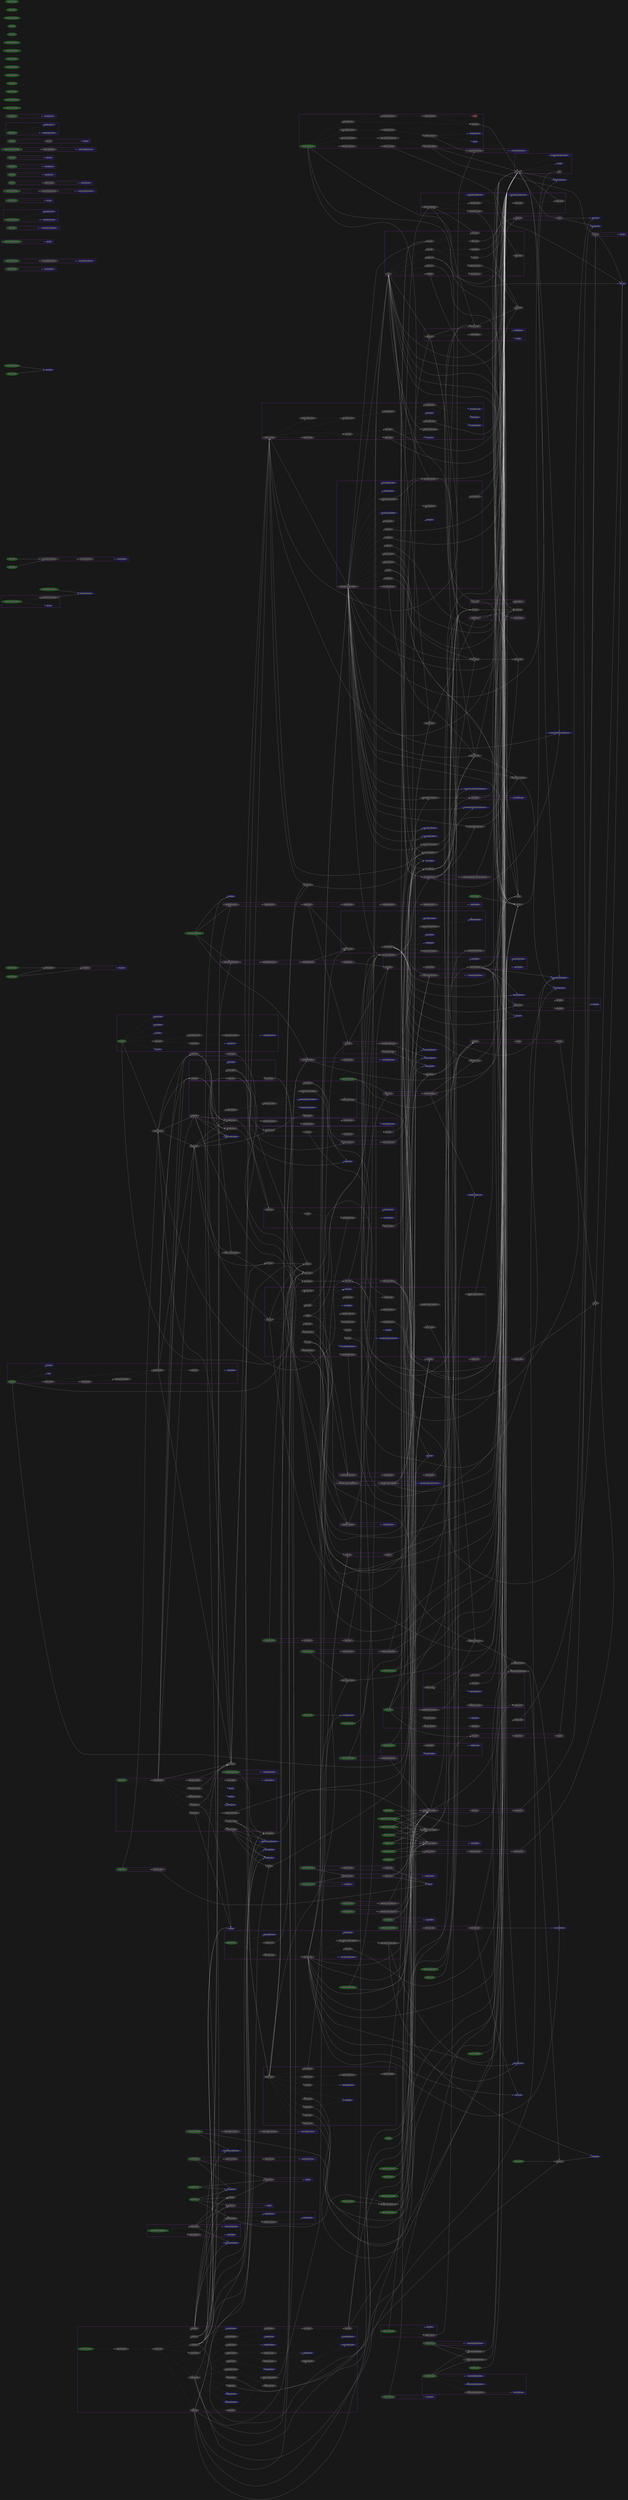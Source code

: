 digraph Grammar {

rankdir=LR
# concentrate=true
# splines=polyline
pencolor=darkorchid4
penwidth=3
ranksep=3
nodesep=1
compound=true

bgcolor="#181818"

node [
  fontcolor = "#e6e6e6"
  style = filled
  color = "#e6e6e6"
  fillcolor = "#333333"
]

edge [
  color = "#e6e6e6"
  fontcolor = "#e6e6e6"
]

AexprConst -> func_arg_list
AexprConst -> func_name
AexprConst -> opt_sort_clause
AlterDomainStmt -> alter_column_default
AlterExtensionContentsStmt -> aggregate_with_argtypes
AlterExtensionContentsStmt -> function_with_argtypes
AlterExtensionContentsStmt -> operator_with_argtypes
AlterFdwStmt -> fdw_options
AlterFdwStmt -> opt_fdw_options
AlterForeignServerStmt -> foreign_server_version
AlterFunctionStmt -> function_with_argtypes
AlterObjectDependsStmt -> function_with_argtypes
AlterObjectSchemaStmt -> aggregate_with_argtypes
AlterObjectSchemaStmt -> function_with_argtypes
AlterObjectSchemaStmt -> operator_with_argtypes
AlterOpFamilyStmt -> opclass_item_list
AlterOperatorStmt -> operator_def_list
AlterOperatorStmt -> operator_with_argtypes
AlterOwnerStmt -> aggregate_with_argtypes
AlterOwnerStmt -> function_with_argtypes
AlterOwnerStmt -> operator_with_argtypes
AlterPolicyStmt -> RowSecurityOptionalExpr
AlterPolicyStmt -> RowSecurityOptionalWithCheck
AlterPublicationStmt -> definition
AlterPublicationStmt -> pub_obj_list
AlterSeqStmt -> SeqOptList
AlterStatsStmt -> set_statistics_value
AlterSubscriptionStmt -> definition
AlterSubscriptionStmt -> opt_definition
AlterTSDictionaryStmt -> definition
AlterTblSpcStmt -> reloptions
AlterTypeStmt -> operator_def_list
AnalyzeStmt -> opt_vacuum_relation_list
BitWithLength -> expr_list
CallStmt -> func_application
ColConstraintElem -> OptConsTableSpace
ColConstraintElem -> OptParenthesizedSeqOptList
ColConstraintElem -> a_expr
ColConstraintElem -> b_expr
ColConstraintElem -> generated_when
ColConstraintElem -> key_actions
ColConstraintElem -> key_match
ColConstraintElem -> opt_definition
ColConstraintElem -> opt_unique_null_treatment
CommentStmt -> aggregate_with_argtypes
CommentStmt -> function_with_argtypes
CommentStmt -> operator_with_argtypes
ConstraintElem -> ConstraintAttributeSpec
ConstraintElem -> OptConsTableSpace
ConstraintElem -> OptWhereClause
ConstraintElem -> a_expr
ConstraintElem -> access_method_clause
ConstraintElem -> key_actions
ConstraintElem -> key_match
ConstraintElem -> opt_definition
ConstraintElem -> opt_unique_null_treatment
CopyStmt -> PreparableStmt
CopyStmt -> where_clause
CreateAsStmt -> OptTemp
CreateAsStmt -> SelectStmt
CreateAssertionStmt -> ConstraintAttributeSpec
CreateAssertionStmt -> a_expr
CreateCastStmt -> function_with_argtypes
CreateDomainStmt -> ColQualList
CreateEventTrigStmt -> FUNCTION_or_PROCEDURE
CreateEventTrigStmt -> func_name
CreateFdwStmt -> opt_fdw_options
CreateForeignTableStmt -> OptInherit
CreateForeignTableStmt -> OptTableElementList
CreateForeignTableStmt -> OptTypedTableElementList
CreateForeignTableStmt -> PartitionBoundSpec
CreateFunctionStmt -> func_name
CreateFunctionStmt -> func_type
CreateFunctionStmt -> opt_or_replace
CreateMatViewStmt -> SelectStmt
CreateOpClassStmt -> opclass_item_list
CreatePLangStmt -> opt_or_replace
CreatePolicyStmt -> RowSecurityOptionalExpr
CreatePolicyStmt -> RowSecurityOptionalWithCheck
CreatePublicationStmt -> opt_definition
CreatePublicationStmt -> pub_obj_list
CreateSeqStmt -> OptTemp
CreateStatsStmt -> from_list
CreateStmt -> OnCommitOption
CreateStmt -> OptInherit
CreateStmt -> OptTableElementList
CreateStmt -> OptTableSpace
CreateStmt -> OptTemp
CreateStmt -> OptTypedTableElementList
CreateStmt -> OptWith
CreateStmt -> PartitionBoundSpec
CreateStmt -> table_access_method_clause
CreateSubscriptionStmt -> opt_definition
CreateTableSpaceStmt -> opt_reloptions
CreateTransformStmt -> opt_or_replace
CreateTrigStmt -> ConstraintAttributeSpec
CreateTrigStmt -> FUNCTION_or_PROCEDURE
CreateTrigStmt -> func_name
CreateTrigStmt -> opt_or_replace
DeclareCursorStmt -> SelectStmt
DefACLAction -> grantee_list
DefACLAction -> opt_grant_grant_option
DefACLAction -> privileges
DefineStmt -> aggr_args
DefineStmt -> definition
DefineStmt -> func_name
DefineStmt -> opt_or_replace
DeleteStmt -> opt_with_clause
DeleteStmt -> relation_expr_opt_alias
DeleteStmt -> returning_clause
DeleteStmt -> where_or_current_clause
DomainConstraintElem -> ConstraintAttributeSpec
DomainConstraintElem -> a_expr
DropCastStmt -> opt_if_exists
DropTransformStmt -> opt_if_exists
ExclusionConstraintElem -> index_elem
ExecuteStmt -> OptTemp
ExplainableStmt -> DeleteStmt
ExplainableStmt -> InsertStmt
ExplainableStmt -> MergeStmt
ExplainableStmt -> SelectStmt
ExplainableStmt -> UpdateStmt
GrantRoleStmt -> opt_granted_by
GrantRoleStmt -> privilege_list
GrantStmt -> grantee_list
GrantStmt -> opt_grant_grant_option
GrantStmt -> opt_granted_by
GrantStmt -> privilege_target
GrantStmt -> privileges
IndexStmt -> OptTableSpace
IndexStmt -> access_method_clause
IndexStmt -> index_params
IndexStmt -> opt_reloptions
IndexStmt -> opt_unique_null_treatment
IndexStmt -> where_clause
InsertStmt -> opt_with_clause
InsertStmt -> returning_clause
MergeStmt -> a_expr
MergeStmt -> opt_with_clause
MergeStmt -> relation_expr_opt_alias
MergeStmt -> returning_clause
MergeStmt -> table_ref
OptParenthesizedSeqOptList -> SeqOptList
OptSeqOptList -> SeqOptList
OptTableFuncElementList -> TableFuncElementList
OptWhereClause -> a_expr
OptWith -> reloptions
PartitionBoundSpec -> expr_list
PreparableStmt -> DeleteStmt
PreparableStmt -> InsertStmt
PreparableStmt -> MergeStmt
PreparableStmt -> SelectStmt
PreparableStmt -> UpdateStmt
PrepareStmt -> PreparableStmt
PublicationObjSpec -> OptWhereClause
PublicationObjSpec -> extended_relation_expr
PublicationObjSpec -> indirection
RemoveFuncStmt -> function_with_argtypes_list
RenameStmt -> aggregate_with_argtypes
RenameStmt -> function_with_argtypes
ReturnStmt -> a_expr
RevokeRoleStmt -> opt_granted_by
RevokeRoleStmt -> privilege_list
RevokeStmt -> grantee_list
RevokeStmt -> opt_granted_by
RevokeStmt -> privilege_target
RevokeStmt -> privileges
RowSecurityOptionalExpr -> a_expr
RowSecurityOptionalWithCheck -> a_expr
RuleActionStmt -> DeleteStmt
RuleActionStmt -> InsertStmt
RuleActionStmt -> SelectStmt
RuleActionStmt -> UpdateStmt
RuleStmt -> opt_or_replace
RuleStmt -> where_clause
SecLabelStmt -> aggregate_with_argtypes
SecLabelStmt -> function_with_argtypes
SelectStmt -> select_no_parens
SelectStmt -> select_with_parens
SeqOptList -> SeqOptElem
TableElement -> TableConstraint
TableElement -> columnDef
TableFuncElement -> opt_collate_clause
TableFuncElementList -> TableFuncElement
TriggerWhen -> a_expr
TypedTableElement -> TableConstraint
UpdateStmt -> from_clause
UpdateStmt -> opt_with_clause
UpdateStmt -> relation_expr_opt_alias
UpdateStmt -> returning_clause
UpdateStmt -> set_clause_list
UpdateStmt -> where_or_current_clause
VacuumStmt -> opt_vacuum_relation_list
ViewStmt -> OptTemp
ViewStmt -> SelectStmt
ViewStmt -> opt_reloptions
a_expr -> b_expr
a_expr -> c_expr
a_expr -> expr_list
a_expr -> json_key_uniqueness_constraint_opt
a_expr -> opt_unique_null_treatment
a_expr -> select_with_parens
a_expr -> unicode_normal_form
aggr_arg -> func_arg
aggregate_with_argtypes -> aggr_args
aggregate_with_argtypes -> func_name
aggregate_with_argtypes_list -> aggregate_with_argtypes
alter_column_default -> a_expr
alter_identity_column_option -> SeqOptElem
alter_identity_column_option -> generated_when
alter_table_cmd -> ConstraintAttributeSpec
alter_table_cmd -> OptParenthesizedSeqOptList
alter_table_cmd -> TableConstraint
alter_table_cmd -> a_expr
alter_table_cmd -> alter_column_default
alter_table_cmd -> columnDef
alter_table_cmd -> column_compression
alter_table_cmd -> column_storage
alter_table_cmd -> generated_when
alter_table_cmd -> opt_collate_clause
alter_table_cmd -> opt_set_data
alter_table_cmd -> reloptions
alter_table_cmd -> set_statistics_value
alter_type_cmd -> TableFuncElement
alter_type_cmd -> opt_collate_clause
alter_type_cmd -> opt_set_data
alter_using -> a_expr
alterfunc_opt_list -> common_func_opt_item
array_expr -> expr_list
b_expr -> c_expr
c_expr -> AexprConst
c_expr -> a_expr
c_expr -> array_expr
c_expr -> expr_list
c_expr -> indirection
c_expr -> opt_indirection
c_expr -> select_with_parens
case_arg -> a_expr
case_default -> a_expr
columnDef -> ColQualList
columnOptions -> ColQualList
columnref -> indirection
common_table_expr -> PreparableStmt
create_as_target -> OnCommitOption
create_as_target -> OptTableSpace
create_as_target -> OptWith
create_as_target -> table_access_method_clause
create_mv_target -> OptTableSpace
create_mv_target -> opt_reloptions
create_mv_target -> table_access_method_clause
createfunc_opt_item -> common_func_opt_item
cube_clause -> expr_list
def_arg -> func_type
def_elem -> def_arg
distinct_clause -> expr_list
execute_param_clause -> expr_list
explicit_row -> expr_list
expr_list -> a_expr
extract_list -> a_expr
filter_clause -> a_expr
frame_bound -> a_expr
from_clause -> from_list
from_list -> table_ref
func_alias_clause -> TableFuncElementList
func_application -> func_arg_expr
func_application -> func_arg_list
func_application -> func_name
func_application -> opt_sort_clause
func_arg -> func_type
func_arg_expr -> a_expr
func_arg_list -> func_arg_expr
func_arg_list_opt -> func_arg_list
func_arg_with_default -> a_expr
func_arg_with_default -> func_arg
func_args_list -> func_arg
func_expr -> func_application
func_expr -> func_expr_common_subexpr
func_expr -> json_aggregate_func
func_expr_common_subexpr -> a_expr
func_expr_common_subexpr -> c_expr
func_expr_common_subexpr -> expr_list
func_expr_common_subexpr -> func_arg_list
func_expr_common_subexpr -> json_array_constructor_null_clause_opt
func_expr_common_subexpr -> json_behavior_clause_opt
func_expr_common_subexpr -> json_format_clause_opt
func_expr_common_subexpr -> json_key_uniqueness_constraint_opt
func_expr_common_subexpr -> json_object_constructor_null_clause_opt
func_expr_common_subexpr -> json_on_error_clause_opt
func_expr_common_subexpr -> json_passing_clause_opt
func_expr_common_subexpr -> json_quotes_clause_opt
func_expr_common_subexpr -> json_returning_clause_opt
func_expr_common_subexpr -> json_value_expr
func_expr_common_subexpr -> json_wrapper_behavior
func_expr_common_subexpr -> select_no_parens
func_expr_common_subexpr -> unicode_normal_form
func_expr_common_subexpr -> xmlexists_argument
func_expr_windowless -> func_application
func_expr_windowless -> func_expr_common_subexpr
func_expr_windowless -> json_aggregate_func
func_name -> indirection
func_table -> func_expr_windowless
function_with_argtypes -> func_name
function_with_argtypes -> indirection
function_with_argtypes_list -> function_with_argtypes
group_by_item -> a_expr
group_clause -> group_by_list
having_clause -> a_expr
implicit_row -> a_expr
implicit_row -> expr_list
index_elem -> a_expr
index_elem -> func_expr_windowless
index_elem_options -> opt_asc_desc
index_elem_options -> opt_collate
index_elem_options -> opt_nulls_order
index_elem_options -> reloptions
index_including_params -> index_elem
index_params -> index_elem
indirection -> indirection_el
indirection_el -> a_expr
insert_column_item -> opt_indirection
insert_rest -> SelectStmt
insert_rest -> insert_column_list
insert_rest -> override_kind
join_qual -> a_expr
json_aggregate_func -> json_array_constructor_null_clause_opt
json_aggregate_func -> json_key_uniqueness_constraint_opt
json_aggregate_func -> json_name_and_value
json_aggregate_func -> json_object_constructor_null_clause_opt
json_aggregate_func -> json_returning_clause_opt
json_aggregate_func -> json_value_expr
json_argument -> json_value_expr
json_array_aggregate_order_by_clause_opt -> sortby_list
json_behavior -> a_expr
json_behavior_clause_opt -> json_behavior
json_format_clause_opt -> json_format_clause
json_name_and_value -> a_expr
json_name_and_value -> c_expr
json_name_and_value -> json_value_expr
json_name_and_value_list -> json_name_and_value
json_on_error_clause_opt -> json_behavior
json_returning_clause_opt -> json_format_clause_opt
json_table -> a_expr
json_table -> json_on_error_clause_opt
json_table -> json_passing_clause_opt
json_table -> json_table_column_definition_list
json_table -> json_value_expr
json_table_column_definition -> json_behavior_clause_opt
json_table_column_definition -> json_format_clause
json_table_column_definition -> json_on_error_clause_opt
json_table_column_definition -> json_quotes_clause_opt
json_table_column_definition -> json_wrapper_behavior
json_value_expr -> a_expr
json_value_expr -> json_format_clause_opt
json_value_expr_list -> json_value_expr
limit_clause -> a_expr
merge_insert -> insert_column_list
merge_insert -> override_kind
merge_update -> set_clause_list
merge_values_clause -> expr_list
offset_clause -> a_expr
old_aggr_elem -> def_arg
opclass_drop -> type_list
opclass_item -> function_with_argtypes
opclass_item -> operator_with_argtypes
opclass_item -> type_list
operator_def_arg -> func_type
operator_with_argtypes_list -> operator_with_argtypes
opt_col_def_list -> TableFuncElementList
opt_column_compression -> column_compression
opt_column_storage -> column_storage
opt_conf_expr -> index_params
opt_conf_expr -> where_clause
opt_cycle_clause -> AexprConst
opt_definition -> definition
opt_fdw_options -> fdw_options
opt_foreign_server_version -> foreign_server_version
opt_indirection -> indirection_el
opt_merge_when_condition -> a_expr
opt_on_conflict -> set_clause_list
opt_on_conflict -> where_clause
opt_partition_clause -> expr_list
opt_reloptions -> reloptions
opt_repeatable_clause -> a_expr
opt_slice_bound -> a_expr
opt_sort_clause -> sort_clause
opt_target_list -> target_list
opt_type_modifiers -> expr_list
opt_with_clause -> with_clause
over_clause -> window_specification
overlay_list -> a_expr
part_elem -> a_expr
part_elem -> func_expr_windowless
part_elem -> opt_collate
partition_cmd -> PartitionBoundSpec
position_list -> b_expr
prep_type_clause -> type_list
privilege_target -> function_with_argtypes_list
privileges -> privilege_list
qualified_name -> indirection
relation_expr -> extended_relation_expr
reloption_elem -> def_arg
returning_clause -> target_list
rollup_clause -> expr_list
row -> expr_list
rowsfrom_item -> func_expr_windowless
select_clause -> select_with_parens
select_clause -> simple_select
select_fetch_first_value -> c_expr
select_limit_value -> a_expr
select_no_parens -> opt_sort_clause
select_no_parens -> select_clause
select_no_parens -> simple_select
select_no_parens -> sort_clause
select_no_parens -> with_clause
select_with_parens -> select_no_parens
set_clause -> a_expr
set_target -> opt_indirection
simple_select -> from_clause
simple_select -> select_clause
simple_select -> target_list
simple_select -> where_clause
sort_clause -> sortby_list
sortby -> a_expr
sortby -> opt_asc_desc
sortby -> opt_nulls_order
stats_param -> a_expr
stats_param -> func_expr_windowless
substr_list -> a_expr
table_func_column -> func_type
table_ref -> select_with_parens
tablesample_clause -> expr_list
tablesample_clause -> func_name
target_el -> a_expr
transform_element_list -> function_with_argtypes
trim_list -> a_expr
trim_list -> expr_list
using_clause -> from_list
values_clause -> expr_list
when_clause -> a_expr
where_clause -> a_expr
where_or_current_clause -> a_expr
window_definition -> window_specification
window_specification -> opt_sort_clause
within_group_clause -> sort_clause
xml_attribute_el -> a_expr
xml_namespace_el -> b_expr
xml_root_version -> a_expr
xmlexists_argument -> c_expr
xmltable -> c_expr
xmltable -> xmlexists_argument
xmltable_column_option_el -> b_expr

# subgraphs
edge [style=dotted]

subgraph cluster_AexprConst {
  AexprConst -> ConstTypename
  ConstTypename -> ConstBit
  ConstTypename -> ConstCharacter
}

subgraph cluster_AlterCompositeTypeStmt {
  AlterCompositeTypeStmt -> alter_type_cmds
  alter_type_cmds -> alter_type_cmd
}

subgraph cluster_AlterDefaultPrivilegesStmt {
  AlterDefaultPrivilegesStmt -> DefACLAction
  AlterDefaultPrivilegesStmt -> DefACLOptionList
  DefACLAction -> defacl_privilege_target
  DefACLOptionList -> DefACLOption
}

subgraph cluster_AlterDomainStmt {
  AlterDomainStmt -> DomainConstraint
  DomainConstraint -> DomainConstraintElem
}

subgraph cluster_AlterEnumStmt {
  AlterEnumStmt -> opt_if_not_exists
}

subgraph cluster_AlterExtensionStmt {
  AlterExtensionStmt -> alter_extension_opt_list
  alter_extension_opt_list -> alter_extension_opt_item
}

subgraph cluster_AlterFunctionStmt {
  AlterFunctionStmt -> alterfunc_opt_list
  AlterFunctionStmt -> opt_restrict
}

subgraph cluster_AlterOpFamilyStmt {
  AlterOpFamilyStmt -> opclass_drop_list
  opclass_drop_list -> opclass_drop
}

subgraph cluster_AlterPolicyStmt {
  AlterPolicyStmt -> RowSecurityOptionalToRole
}

subgraph cluster_AlterTSConfigurationStmt {
  AlterTSConfigurationStmt -> any_with
}

subgraph cluster_AlterTableStmt {
  AlterTableStmt -> alter_table_cmds
  AlterTableStmt -> index_partition_cmd
  AlterTableStmt -> partition_cmd
  alter_identity_column_option_list -> alter_identity_column_option
  alter_table_cmd -> alter_identity_column_option_list
  alter_table_cmd -> alter_using
  alter_table_cmd -> replica_identity
  alter_table_cmd -> set_access_method_name
  alter_table_cmds -> alter_table_cmd
}

subgraph cluster_ClusterStmt {
  ClusterStmt -> cluster_index_specification
}

subgraph cluster_ColQualList {
  ColConstraint -> ColConstraintElem
  ColConstraint -> ConstraintAttr
  ColConstraintElem -> opt_no_inherit
  ColConstraintElem -> opt_virtual_or_stored
  ColQualList -> ColConstraint
}

subgraph cluster_ConstraintAttributeSpec {
  ConstraintAttributeSpec -> ConstraintAttributeElem
}

subgraph cluster_ConstraintsSetStmt {
  ConstraintsSetStmt -> constraints_set_list
  ConstraintsSetStmt -> constraints_set_mode
}

subgraph cluster_CopyStmt {
  CopyStmt -> copy_delimiter
  CopyStmt -> copy_file_name
  CopyStmt -> copy_from
  CopyStmt -> copy_options
  CopyStmt -> opt_binary
  copy_generic_opt_elem -> copy_generic_opt_arg
  copy_generic_opt_list -> copy_generic_opt_elem
  copy_opt_list -> copy_opt_item
  copy_options -> copy_generic_opt_list
  copy_options -> copy_opt_list
}

subgraph cluster_CreateAmStmt {
  CreateAmStmt -> am_type
}

subgraph cluster_CreateCastStmt {
  CreateCastStmt -> cast_context
}

subgraph cluster_CreateEventTrigStmt {
  CreateEventTrigStmt -> event_trigger_when_list
  event_trigger_when_item -> event_trigger_value_list
  event_trigger_when_list -> event_trigger_when_item
}

subgraph cluster_CreateExtensionStmt {
  CreateExtensionStmt -> create_extension_opt_list
  create_extension_opt_list -> create_extension_opt_item
}

subgraph cluster_CreateForeignServerStmt {
  CreateForeignServerStmt -> opt_foreign_server_version
  CreateForeignServerStmt -> opt_type
}

subgraph cluster_CreateFunctionStmt {
  CreateFunctionStmt -> func_args_with_defaults
  CreateFunctionStmt -> opt_createfunc_opt_list
  CreateFunctionStmt -> opt_routine_body
  CreateFunctionStmt -> table_func_column_list
  createfunc_opt_item -> func_as
  createfunc_opt_item -> transform_type_list
  createfunc_opt_list -> createfunc_opt_item
  func_args_with_defaults -> func_args_with_defaults_list
  func_args_with_defaults_list -> func_arg_with_default
  opt_createfunc_opt_list -> createfunc_opt_list
  opt_routine_body -> ReturnStmt
  opt_routine_body -> routine_body_stmt_list
  routine_body_stmt -> ReturnStmt
  routine_body_stmt -> stmt
  routine_body_stmt_list -> routine_body_stmt
  table_func_column_list -> table_func_column
}

subgraph cluster_CreateOpClassStmt {
  CreateOpClassStmt -> opt_opfamily
}

subgraph cluster_CreatePLangStmt {
  CreatePLangStmt -> opt_inline_handler
  CreatePLangStmt -> opt_validator
  opt_validator -> validator_clause
}

subgraph cluster_CreatePolicyStmt {
  CreatePolicyStmt -> RowSecurityDefaultForCmd
  CreatePolicyStmt -> RowSecurityDefaultPermissive
  CreatePolicyStmt -> RowSecurityDefaultToRole
  RowSecurityDefaultForCmd -> row_security_cmd
}

subgraph cluster_CreateSchemaStmt {
  CreateSchemaStmt -> OptSchemaEltList
  CreateSeqStmt -> OptSeqOptList
  CreateStmt -> OptPartitionSpec
  CreateTrigStmt -> OptConstrFromTable
  CreateTrigStmt -> TriggerActionTime
  CreateTrigStmt -> TriggerEvents
  CreateTrigStmt -> TriggerForSpec
  CreateTrigStmt -> TriggerFuncArgs
  CreateTrigStmt -> TriggerReferencing
  CreateTrigStmt -> TriggerWhen
  IndexStmt -> opt_include
  OptPartitionSpec -> PartitionSpec
  OptSchemaEltList -> schema_stmt
  PartitionSpec -> part_params
  TriggerEvents -> TriggerOneEvent
  TriggerForSpec -> TriggerForOptEach
  TriggerForSpec -> TriggerForType
  TriggerFuncArgs -> TriggerFuncArgs_1
  TriggerFuncArgs -> TriggerFuncArgs_2
  TriggerFuncArgs_1 -> TriggerFuncArg
  TriggerFuncArgs_2 -> TriggerFuncArg
  TriggerReferencing -> TriggerTransitions
  TriggerTransition -> TransitionOldOrNew
  TriggerTransition -> TransitionRowOrTable
  TriggerTransitions -> TriggerTransition
  ViewStmt -> opt_check_option
  opt_include -> index_including_params
  part_params -> part_elem
  schema_stmt -> CreateSeqStmt
  schema_stmt -> CreateStmt
  schema_stmt -> CreateTrigStmt
  schema_stmt -> GrantStmt
  schema_stmt -> IndexStmt
  schema_stmt -> ViewStmt
}

subgraph cluster_CreateStatsStmt {
  CreateStatsStmt -> stats_params
  stats_params -> stats_param
}

subgraph cluster_CreateTableSpaceStmt {
  CreateTableSpaceStmt -> OptTableSpaceOwner
}

subgraph cluster_CreateTransformStmt {
  CreateTransformStmt -> transform_element_list
}

subgraph cluster_DefineStmt {
  DefineStmt -> OptTableFuncElementList
  DefineStmt -> old_aggr_definition
  DefineStmt -> opt_enum_val_list
  old_aggr_definition -> old_aggr_list
  old_aggr_list -> old_aggr_elem
  opt_enum_val_list -> enum_val_list
}

subgraph cluster_DeleteStmt {
  DeleteStmt -> using_clause
}

subgraph cluster_DoStmt {
  DoStmt -> dostmt_opt_list
  dostmt_opt_list -> dostmt_opt_item
}

subgraph cluster_DropStmt {
  DropStmt -> type_name_list
}

subgraph cluster_DropdbStmt {
  DropdbStmt -> drop_option_list
}

subgraph cluster_ExplainStmt {
  CreateAsStmt -> create_as_target
  CreateAsStmt -> opt_with_data
  CreateMatViewStmt -> OptNoLog
  CreateMatViewStmt -> create_mv_target
  CreateMatViewStmt -> opt_with_data
  DeclareCursorStmt -> cursor_options
  DeclareCursorStmt -> opt_hold
  ExecuteStmt -> create_as_target
  ExecuteStmt -> execute_param_clause
  ExecuteStmt -> opt_with_data
  ExplainStmt -> ExplainableStmt
  ExplainableStmt -> CreateAsStmt
  ExplainableStmt -> CreateMatViewStmt
  ExplainableStmt -> DeclareCursorStmt
  ExplainableStmt -> ExecuteStmt
  ExplainableStmt -> RefreshMatViewStmt
  RefreshMatViewStmt -> opt_with_data
  cursor_options -> cursor_options_1
}

subgraph cluster_FetchStmt {
  FetchStmt -> fetch_args
}

subgraph cluster_GrantRoleStmt {
  GrantRoleStmt -> grant_role_opt_list
  grant_role_opt -> grant_role_opt_value
  grant_role_opt_list -> grant_role_opt
}

subgraph cluster_ImportForeignSchemaStmt {
  ImportForeignSchemaStmt -> import_qualification
  import_qualification -> import_qualification_type
}

subgraph cluster_InsertStmt {
  InsertStmt -> insert_rest
  InsertStmt -> insert_target
  InsertStmt -> opt_on_conflict
  opt_on_conflict -> opt_conf_expr
}

subgraph cluster_LockStmt {
  LockStmt -> opt_lock
  opt_lock -> lock_type
}

subgraph cluster_MergeStmt {
  MergeStmt -> merge_when_list
  merge_insert -> merge_values_clause
  merge_when_clause -> merge_insert
  merge_when_clause -> merge_update
  merge_when_clause -> merge_when_tgt_matched
  merge_when_clause -> merge_when_tgt_not_matched
  merge_when_clause -> opt_merge_when_condition
  merge_when_list -> merge_when_clause
}

subgraph cluster_OptTableElementList {
  OptTableElementList -> TableElementList
  TableElement -> TableLikeClause
  TableElementList -> TableElement
  TableLikeClause -> TableLikeOptionList
  TableLikeOptionList -> TableLikeOptionList_1
  TableLikeOptionList_1 -> TableLikeOption
}

subgraph cluster_OptTypedTableElementList {
  OptTypedTableElementList -> TypedTableElementList
  TypedTableElement -> columnOptions
  TypedTableElementList -> TypedTableElement
}

subgraph cluster_PartitionBoundSpec {
  PartitionBoundSpec -> hash_partbound
  hash_partbound -> hash_partbound_elem
}

subgraph cluster_PrepareStmt {
  PrepareStmt -> prep_type_clause
}

subgraph cluster_ReindexStmt {
  ReindexStmt -> reindex_target_all
  ReindexStmt -> reindex_target_relation
}

subgraph cluster_RemoveAggrStmt {
  RemoveAggrStmt -> aggregate_with_argtypes_list
}

subgraph cluster_RemoveOperStmt {
  RemoveOperStmt -> operator_with_argtypes_list
}

subgraph cluster_RuleStmt {
  NotifyStmt -> notify_payload
  RuleActionList -> RuleActionMulti
  RuleActionList -> RuleActionStmt
  RuleActionMulti -> RuleActionStmtOrEmpty
  RuleActionStmt -> NotifyStmt
  RuleActionStmtOrEmpty -> RuleActionStmt
  RuleStmt -> RuleActionList
  RuleStmt -> event
  RuleStmt -> opt_instead
}

subgraph cluster_SecLabelStmt {
  SecLabelStmt -> opt_provider
}

subgraph cluster_TableConstraint {
  ConstraintElem -> ExclusionConstraintList
  ConstraintElem -> ExistingIndex
  ConstraintElem -> opt_c_include
  ConstraintElem -> opt_column_and_period_list
  ConstraintElem -> opt_without_overlaps
  ConstraintElem -> optionalPeriodName
  ExclusionConstraintList -> ExclusionConstraintElem
  TableConstraint -> ConstraintElem
  opt_column_and_period_list -> optionalPeriodName
}

subgraph cluster_TruncateStmt {
  TruncateStmt -> opt_restart_seqs
}

subgraph cluster_a_expr {
  a_expr -> json_predicate_type_constraint
  a_expr -> row
  a_expr -> sub_type
  row -> a_expr
}

subgraph cluster_aggr_args {
  aggr_args -> aggr_args_list
  aggr_args_list -> aggr_arg
}

subgraph cluster_array_expr {
  array_expr -> array_expr_list
  array_expr_list -> array_expr
}

subgraph cluster_c_expr {
  c_expr -> case_expr
  c_expr -> columnref
  c_expr -> explicit_row
  c_expr -> func_expr
  c_expr -> implicit_row
  case_expr -> case_arg
  case_expr -> case_default
  case_expr -> when_clause_list
  func_expr -> filter_clause
  func_expr -> over_clause
  func_expr -> within_group_clause
  when_clause_list -> when_clause
}

subgraph cluster_columnDef {
  columnDef -> opt_column_compression
  columnDef -> opt_column_storage
}

subgraph cluster_common_func_opt_item {
  common_func_opt_item -> FunctionSetResetClause
}

subgraph cluster_definition {
  def_list -> def_elem
  definition -> def_list
}

subgraph cluster_fdw_options {
  fdw_options -> fdw_option
}

subgraph cluster_func_arg {
  func_arg -> arg_class
}

subgraph cluster_func_expr_common_subexpr {
  extract_list -> extract_arg
  func_expr_common_subexpr -> extract_list
  func_expr_common_subexpr -> func_arg_list_opt
  func_expr_common_subexpr -> json_name_and_value_list
  func_expr_common_subexpr -> json_value_expr_list
  func_expr_common_subexpr -> opt_xml_root_standalone
  func_expr_common_subexpr -> overlay_list
  func_expr_common_subexpr -> position_list
  func_expr_common_subexpr -> substr_list
  func_expr_common_subexpr -> trim_list
  func_expr_common_subexpr -> xml_attribute_list
  func_expr_common_subexpr -> xml_attributes
  func_expr_common_subexpr -> xml_indent_option
  func_expr_common_subexpr -> xml_root_version
  func_expr_common_subexpr -> xml_whitespace_option
  xml_attribute_list -> xml_attribute_el
  xml_attributes -> xml_attribute_list
}

subgraph cluster_function_with_argtypes {
  func_args -> func_args_list
  function_with_argtypes -> func_args
}

subgraph cluster_grantee_list {
  grantee_list -> grantee
}

subgraph cluster_group_by_list {
  group_by_item -> cube_clause
  group_by_item -> empty_grouping_set
  group_by_item -> grouping_sets_clause
  group_by_item -> rollup_clause
  group_by_list -> group_by_item
  grouping_sets_clause -> group_by_list
}

subgraph cluster_index_elem {
  index_elem -> index_elem_options
}

subgraph cluster_indirection_el {
  indirection_el -> opt_slice_bound
}

subgraph cluster_insert_column_list {
  insert_column_list -> insert_column_item
}

subgraph cluster_json_aggregate_func {
  json_aggregate_func -> json_array_aggregate_order_by_clause_opt
}

subgraph cluster_json_behavior {
  json_behavior -> json_behavior_type
}

subgraph cluster_json_passing_clause_opt {
  json_arguments -> json_argument
  json_passing_clause_opt -> json_arguments
}

subgraph cluster_json_table_column_definition_list {
  json_table_column_definition -> json_table_column_definition_list
  json_table_column_definition -> json_table_column_path_clause_opt
  json_table_column_definition_list -> json_table_column_definition
}

subgraph cluster_key_actions {
  key_actions -> key_delete
  key_actions -> key_update
  key_delete -> key_action
  key_update -> key_action
}

subgraph cluster_opclass_item_list {
  opclass_item -> opclass_purpose
  opclass_item_list -> opclass_item
}

subgraph cluster_operator_def_list {
  operator_def_elem -> operator_def_arg
  operator_def_list -> operator_def_elem
}

subgraph cluster_operator_with_argtypes {
  operator_with_argtypes -> oper_argtypes
}

subgraph cluster_opt_vacuum_relation_list {
  opt_vacuum_relation_list -> vacuum_relation_list
  vacuum_relation_list -> vacuum_relation
}

subgraph cluster_privilege_list {
  privilege_list -> privilege
}

subgraph cluster_privilege_target {
  parameter_name_list -> parameter_name
  privilege_target -> NumericOnly_list
  privilege_target -> parameter_name_list
}

subgraph cluster_pub_obj_list {
  pub_obj_list -> PublicationObjSpec
}

subgraph cluster_reloptions {
  reloption_list -> reloption_elem
  reloptions -> reloption_list
}

subgraph cluster_returning_clause {
  returning_clause -> returning_with_clause
  returning_option -> returning_option_kind
  returning_options -> returning_option
  returning_with_clause -> returning_options
}

subgraph cluster_select_no_parens {
  for_locking_clause -> for_locking_items
  for_locking_item -> for_locking_strength
  for_locking_item -> locked_rels_list
  for_locking_item -> opt_nowait_or_skip
  for_locking_items -> for_locking_item
  limit_clause -> first_or_next
  limit_clause -> row_or_rows
  limit_clause -> select_fetch_first_value
  limit_clause -> select_limit_value
  offset_clause -> row_or_rows
  offset_clause -> select_fetch_first_value
  opt_for_locking_clause -> for_locking_clause
  opt_select_limit -> select_limit
  select_limit -> limit_clause
  select_limit -> offset_clause
  select_no_parens -> for_locking_clause
  select_no_parens -> opt_for_locking_clause
  select_no_parens -> opt_select_limit
  select_no_parens -> select_limit
}

subgraph cluster_set_clause_list {
  set_clause -> set_target
  set_clause -> set_target_list
  set_clause_list -> set_clause
  set_target_list -> set_target
}

subgraph cluster_simple_select {
  group_clause -> set_quantifier
  into_clause -> OptTempTableName
  simple_select -> distinct_clause
  simple_select -> group_clause
  simple_select -> having_clause
  simple_select -> into_clause
  simple_select -> opt_target_list
  simple_select -> set_quantifier
  simple_select -> values_clause
  simple_select -> window_clause
  window_clause -> window_definition_list
  window_definition_list -> window_definition
}

subgraph cluster_sortby_list {
  sortby_list -> sortby
}

subgraph cluster_table_ref {
  func_alias_clause -> alias_clause
  func_table -> opt_ordinality
  func_table -> rowsfrom_list
  join_qual -> opt_alias_clause_for_join_using
  join_type -> opt_outer
  joined_table -> join_qual
  joined_table -> join_type
  joined_table -> table_ref
  json_table -> json_table_path_name_opt
  opt_alias_clause -> alias_clause
  rowsfrom_item -> opt_col_def_list
  rowsfrom_list -> rowsfrom_item
  table_ref -> alias_clause
  table_ref -> func_alias_clause
  table_ref -> func_table
  table_ref -> joined_table
  table_ref -> json_table
  table_ref -> opt_alias_clause
  table_ref -> tablesample_clause
  table_ref -> xmltable
  tablesample_clause -> opt_repeatable_clause
  xml_namespace_list -> xml_namespace_el
  xmltable -> xml_namespace_list
  xmltable -> xmltable_column_list
  xmltable_column_el -> xmltable_column_option_list
  xmltable_column_list -> xmltable_column_el
  xmltable_column_option_list -> xmltable_column_option_el
}

subgraph cluster_target_list {
  target_list -> target_el
}

subgraph cluster_window_specification {
  frame_extent -> frame_bound
  opt_frame_clause -> frame_extent
  opt_frame_clause -> opt_window_exclusion_clause
  window_specification -> opt_existing_window_name
  window_specification -> opt_frame_clause
  window_specification -> opt_partition_clause
}

subgraph cluster_with_clause {
  common_table_expr -> opt_cycle_clause
  common_table_expr -> opt_materialized
  common_table_expr -> opt_search_clause
  cte_list -> common_table_expr
  with_clause -> cte_list
}

subgraph cluster_xmlexists_argument {
  xmlexists_argument -> xml_passing_mech
}


# sources
AlterCompositeTypeStmt [color=green penwidth=3]
AlterDefaultPrivilegesStmt [color=green penwidth=3]
AlterDomainStmt [color=green penwidth=3]
AlterEnumStmt [color=green penwidth=3]
AlterExtensionContentsStmt [color=green penwidth=3]
AlterExtensionStmt [color=green penwidth=3]
AlterFdwStmt [color=green penwidth=3]
AlterForeignServerStmt [color=green penwidth=3]
AlterFunctionStmt [color=green penwidth=3]
AlterObjectDependsStmt [color=green penwidth=3]
AlterObjectSchemaStmt [color=green penwidth=3]
AlterOpFamilyStmt [color=green penwidth=3]
AlterOperatorStmt [color=green penwidth=3]
AlterOwnerStmt [color=green penwidth=3]
AlterPolicyStmt [color=green penwidth=3]
AlterPublicationStmt [color=green penwidth=3]
AlterSeqStmt [color=green penwidth=3]
AlterStatsStmt [color=green penwidth=3]
AlterSubscriptionStmt [color=green penwidth=3]
AlterTSConfigurationStmt [color=green penwidth=3]
AlterTSDictionaryStmt [color=green penwidth=3]
AlterTableStmt [color=green penwidth=3]
AlterTblSpcStmt [color=green penwidth=3]
AlterTypeStmt [color=green penwidth=3]
AnalyzeStmt [color=green penwidth=3]
BitWithLength [color=green penwidth=3]
CallStmt [color=green penwidth=3]
ClusterStmt [color=green penwidth=3]
CommentStmt [color=green penwidth=3]
ConstraintsSetStmt [color=green penwidth=3]
CopyStmt [color=green penwidth=3]
CreateAmStmt [color=green penwidth=3]
CreateAssertionStmt [color=green penwidth=3]
CreateCastStmt [color=green penwidth=3]
CreateConversionStmt [color=green penwidth=3]
CreateDomainStmt [color=green penwidth=3]
CreateEventTrigStmt [color=green penwidth=3]
CreateExtensionStmt [color=green penwidth=3]
CreateFdwStmt [color=green penwidth=3]
CreateForeignServerStmt [color=green penwidth=3]
CreateForeignTableStmt [color=green penwidth=3]
CreateFunctionStmt [color=green penwidth=3]
CreateOpClassStmt [color=green penwidth=3]
CreateOpFamilyStmt [color=green penwidth=3]
CreatePLangStmt [color=green penwidth=3]
CreatePolicyStmt [color=green penwidth=3]
CreatePublicationStmt [color=green penwidth=3]
CreateSchemaStmt [color=green penwidth=3]
CreateStatsStmt [color=green penwidth=3]
CreateSubscriptionStmt [color=green penwidth=3]
CreateTableSpaceStmt [color=green penwidth=3]
CreateTransformStmt [color=green penwidth=3]
DeallocateStmt [color=green penwidth=3]
DefineStmt [color=green penwidth=3]
DiscardStmt [color=green penwidth=3]
DoStmt [color=green penwidth=3]
DropCastStmt [color=green penwidth=3]
DropOpClassStmt [color=green penwidth=3]
DropOpFamilyStmt [color=green penwidth=3]
DropOwnedStmt [color=green penwidth=3]
DropStmt [color=green penwidth=3]
DropSubscriptionStmt [color=green penwidth=3]
DropTableSpaceStmt [color=green penwidth=3]
DropTransformStmt [color=green penwidth=3]
DropdbStmt [color=green penwidth=3]
ExplainStmt [color=green penwidth=3]
FetchStmt [color=green penwidth=3]
GrantRoleStmt [color=green penwidth=3]
ImportForeignSchemaStmt [color=green penwidth=3]
ListenStmt [color=green penwidth=3]
LoadStmt [color=green penwidth=3]
LockStmt [color=green penwidth=3]
PrepareStmt [color=green penwidth=3]
ReassignOwnedStmt [color=green penwidth=3]
ReindexStmt [color=green penwidth=3]
RemoveAggrStmt [color=green penwidth=3]
RemoveFuncStmt [color=green penwidth=3]
RemoveOperStmt [color=green penwidth=3]
RenameStmt [color=green penwidth=3]
RevokeRoleStmt [color=green penwidth=3]
RevokeStmt [color=green penwidth=3]
RuleStmt [color=green penwidth=3]
SecLabelStmt [color=green penwidth=3]
TruncateStmt [color=green penwidth=3]
UnlistenStmt [color=green penwidth=3]
VacuumStmt [color=green penwidth=3]
VariableSetStmt [color=green penwidth=3]
opt_type_modifiers [color=green penwidth=3]
qualified_name [color=green penwidth=3]
relation_expr [color=green penwidth=3]

# sinks
ConstBit [color=blue penwidth=3]
ConstCharacter [color=blue penwidth=3]
ConstraintAttr [color=blue penwidth=3]
ConstraintAttributeElem [color=blue penwidth=3]
DefACLOption [color=blue penwidth=3]
ExistingIndex [color=blue penwidth=3]
FUNCTION_or_PROCEDURE [color=blue penwidth=3]
FunctionSetResetClause [color=blue penwidth=3]
NumericOnly_list [color=blue penwidth=3]
OnCommitOption [color=blue penwidth=3]
OptConsTableSpace [color=blue penwidth=3]
OptConstrFromTable [color=blue penwidth=3]
OptInherit [color=blue penwidth=3]
OptNoLog [color=blue penwidth=3]
OptTableSpace [color=blue penwidth=3]
OptTableSpaceOwner [color=blue penwidth=3]
OptTemp [color=blue penwidth=3]
OptTempTableName [color=blue penwidth=3]
RowSecurityDefaultPermissive [color=blue penwidth=3]
RowSecurityDefaultToRole [color=blue penwidth=3]
RowSecurityOptionalToRole [color=blue penwidth=3]
SeqOptElem [color=blue penwidth=3]
TableLikeOption [color=blue penwidth=3]
TransitionOldOrNew [color=blue penwidth=3]
TransitionRowOrTable [color=blue penwidth=3]
TriggerActionTime [color=blue penwidth=3]
TriggerForOptEach [color=blue penwidth=3]
TriggerForType [color=blue penwidth=3]
TriggerFuncArg [color=blue penwidth=3]
TriggerOneEvent [color=blue penwidth=3]
access_method_clause [color=blue penwidth=3]
alias_clause [color=blue penwidth=3]
alter_extension_opt_item [color=blue penwidth=3]
am_type [color=blue penwidth=3]
any_with [color=blue penwidth=3]
arg_class [color=blue penwidth=3]
cast_context [color=blue penwidth=3]
cluster_index_specification [color=blue penwidth=3]
column_compression [color=blue penwidth=3]
column_storage [color=blue penwidth=3]
constraints_set_list [color=blue penwidth=3]
constraints_set_mode [color=blue penwidth=3]
copy_delimiter [color=blue penwidth=3]
copy_file_name [color=blue penwidth=3]
copy_from [color=blue penwidth=3]
copy_generic_opt_arg [color=blue penwidth=3]
copy_opt_item [color=blue penwidth=3]
create_extension_opt_item [color=blue penwidth=3]
cursor_options_1 [color=blue penwidth=3]
defacl_privilege_target [color=blue penwidth=3]
dostmt_opt_item [color=blue penwidth=3]
drop_option_list [color=blue penwidth=3]
empty_grouping_set [color=blue penwidth=3]
enum_val_list [color=blue penwidth=3]
event [color=blue penwidth=3]
event_trigger_value_list [color=blue penwidth=3]
extended_relation_expr [color=blue penwidth=3]
extract_arg [color=blue penwidth=3]
fdw_option [color=blue penwidth=3]
fetch_args [color=blue penwidth=3]
first_or_next [color=blue penwidth=3]
for_locking_strength [color=blue penwidth=3]
foreign_server_version [color=blue penwidth=3]
func_as [color=blue penwidth=3]
func_type [color=blue penwidth=3]
generated_when [color=blue penwidth=3]
grant_role_opt_value [color=blue penwidth=3]
grantee [color=blue penwidth=3]
hash_partbound_elem [color=blue penwidth=3]
import_qualification_type [color=blue penwidth=3]
index_partition_cmd [color=blue penwidth=3]
insert_target [color=blue penwidth=3]
json_array_constructor_null_clause_opt [color=blue penwidth=3]
json_behavior_type [color=blue penwidth=3]
json_format_clause [color=blue penwidth=3]
json_key_uniqueness_constraint_opt [color=blue penwidth=3]
json_object_constructor_null_clause_opt [color=blue penwidth=3]
json_predicate_type_constraint [color=blue penwidth=3]
json_quotes_clause_opt [color=blue penwidth=3]
json_table_column_path_clause_opt [color=blue penwidth=3]
json_table_path_name_opt [color=blue penwidth=3]
json_wrapper_behavior [color=blue penwidth=3]
key_action [color=blue penwidth=3]
key_match [color=blue penwidth=3]
lock_type [color=blue penwidth=3]
locked_rels_list [color=blue penwidth=3]
merge_when_tgt_matched [color=blue penwidth=3]
merge_when_tgt_not_matched [color=blue penwidth=3]
notify_payload [color=blue penwidth=3]
opclass_purpose [color=blue penwidth=3]
oper_argtypes [color=blue penwidth=3]
opt_alias_clause_for_join_using [color=blue penwidth=3]
opt_asc_desc [color=blue penwidth=3]
opt_binary [color=blue penwidth=3]
opt_c_include [color=blue penwidth=3]
opt_check_option [color=blue penwidth=3]
opt_collate [color=blue penwidth=3]
opt_collate_clause [color=blue penwidth=3]
opt_existing_window_name [color=blue penwidth=3]
opt_grant_grant_option [color=blue penwidth=3]
opt_granted_by [color=blue penwidth=3]
opt_hold [color=blue penwidth=3]
opt_if_exists [color=blue penwidth=3]
opt_if_not_exists [color=blue penwidth=3]
opt_inline_handler [color=blue penwidth=3]
opt_instead [color=blue penwidth=3]
opt_materialized [color=blue penwidth=3]
opt_no_inherit [color=blue penwidth=3]
opt_nowait_or_skip [color=blue penwidth=3]
opt_nulls_order [color=blue penwidth=3]
opt_opfamily [color=blue penwidth=3]
opt_or_replace [color=blue penwidth=3]
opt_ordinality [color=blue penwidth=3]
opt_outer [color=blue penwidth=3]
opt_provider [color=blue penwidth=3]
opt_restart_seqs [color=blue penwidth=3]
opt_restrict [color=blue penwidth=3]
opt_search_clause [color=blue penwidth=3]
opt_set_data [color=blue penwidth=3]
opt_type [color=blue penwidth=3]
opt_unique_null_treatment [color=blue penwidth=3]
opt_virtual_or_stored [color=blue penwidth=3]
opt_window_exclusion_clause [color=blue penwidth=3]
opt_with_data [color=blue penwidth=3]
opt_without_overlaps [color=blue penwidth=3]
opt_xml_root_standalone [color=blue penwidth=3]
optionalPeriodName [color=blue penwidth=3]
override_kind [color=blue penwidth=3]
parameter_name [color=blue penwidth=3]
privilege [color=blue penwidth=3]
reindex_target_all [color=blue penwidth=3]
reindex_target_relation [color=blue penwidth=3]
relation_expr_opt_alias [color=blue penwidth=3]
replica_identity [color=blue penwidth=3]
returning_option_kind [color=blue penwidth=3]
row_or_rows [color=blue penwidth=3]
row_security_cmd [color=blue penwidth=3]
set_access_method_name [color=blue penwidth=3]
set_quantifier [color=blue penwidth=3]
set_statistics_value [color=blue penwidth=3]
stmt [color=red penwidth=3]
sub_type [color=blue penwidth=3]
table_access_method_clause [color=blue penwidth=3]
transform_type_list [color=blue penwidth=3]
type_list [color=blue penwidth=3]
type_name_list [color=blue penwidth=3]
unicode_normal_form [color=blue penwidth=3]
vacuum_relation [color=blue penwidth=3]
validator_clause [color=blue penwidth=3]
xml_indent_option [color=blue penwidth=3]
xml_passing_mech [color=blue penwidth=3]
xml_whitespace_option [color=blue penwidth=3]

}